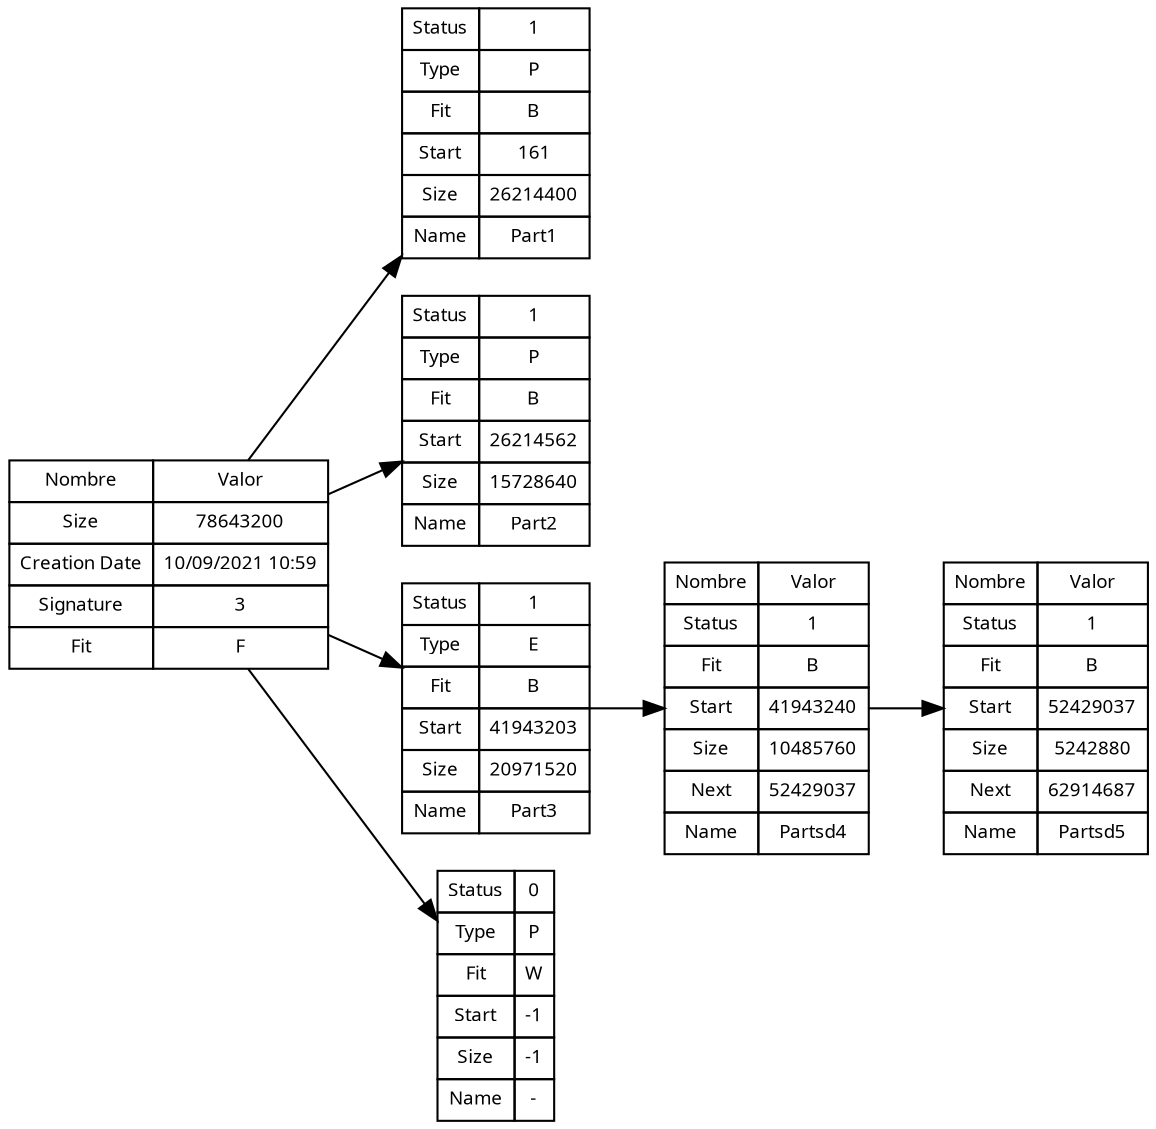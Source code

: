 digraph G {graph[rankdir=LR, overlap=false, splines=true];node[shape = record, fontsize = 9, fontname = "Verdana"]; MBR [shape=none, margin=0, label=<<table border="0" cellborder="1" cellspacing="0" cellpadding="4"><tr><td>Nombre</td><td>Valor</td></tr><tr><td>Size</td><td>78643200</td></tr><tr><td>Creation Date</td><td>10/09/2021 10:59</td></tr><tr><td>Signature</td><td>3</td></tr><tr><td>Fit</td><td>F</td></tr></table>>];Part0 [shape=none, margin=0, label=<<table border="0" cellborder="1" cellspacing="0" cellpadding="4"><tr><td>Status</td><td>1</td></tr><tr><td>Type</td><td>P</td></tr><tr><td>Fit</td><td>B</td></tr><tr><td>Start</td><td>161</td></tr><tr><td>Size</td><td>26214400</td></tr><tr><td>Name</td><td>Part1</td></tr></table>>];MBR -> Part0;Part1 [shape=none, margin=0, label=<<table border="0" cellborder="1" cellspacing="0" cellpadding="4"><tr><td>Status</td><td>1</td></tr><tr><td>Type</td><td>P</td></tr><tr><td>Fit</td><td>B</td></tr><tr><td>Start</td><td>26214562</td></tr><tr><td>Size</td><td>15728640</td></tr><tr><td>Name</td><td>Part2</td></tr></table>>];MBR -> Part1;EXT [shape=none, margin=0, label=<<table border="0" cellborder="1" cellspacing="0" cellpadding="4"><tr><td>Status</td><td>1</td></tr><tr><td>Type</td><td>E</td></tr><tr><td>Fit</td><td>B</td></tr><tr><td>Start</td><td>41943203</td></tr><tr><td>Size</td><td>20971520</td></tr><tr><td>Name</td><td>Part3</td></tr></table>>];MBR -> EXT;Part3 [shape=none, margin=0, label=<<table border="0" cellborder="1" cellspacing="0" cellpadding="4"><tr><td>Status</td><td>0</td></tr><tr><td>Type</td><td>P</td></tr><tr><td>Fit</td><td>W</td></tr><tr><td>Start</td><td>-1</td></tr><tr><td>Size</td><td>-1</td></tr><tr><td>Name</td><td>-</td></tr></table>>];MBR -> Part3;EBR1 [shape=none, margin=0, label=<<table border="0" cellborder="1" cellspacing="0" cellpadding="4"><tr><td>Nombre</td><td>Valor</td></tr><tr><td>Status</td><td>1</td></tr><tr><td>Fit</td><td>B</td></tr><tr><td>Start</td><td>41943240</td></tr><tr><td>Size</td><td>10485760</td></tr><tr><td>Next</td><td>52429037</td></tr><tr><td>Name</td><td>Partsd4</td></tr></table>>]EXT -> EBR1;EBR2 [shape=none, margin=0, label=<<table border="0" cellborder="1" cellspacing="0" cellpadding="4"><tr><td>Nombre</td><td>Valor</td></tr><tr><td>Status</td><td>1</td></tr><tr><td>Fit</td><td>B</td></tr><tr><td>Start</td><td>52429037</td></tr><tr><td>Size</td><td>5242880</td></tr><tr><td>Next</td><td>62914687</td></tr><tr><td>Name</td><td>Partsd5</td></tr></table>>]EBR1 -> EBR2}